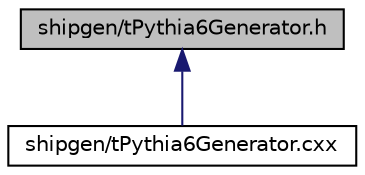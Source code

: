 digraph "shipgen/tPythia6Generator.h"
{
 // LATEX_PDF_SIZE
  edge [fontname="Helvetica",fontsize="10",labelfontname="Helvetica",labelfontsize="10"];
  node [fontname="Helvetica",fontsize="10",shape=record];
  Node1 [label="shipgen/tPythia6Generator.h",height=0.2,width=0.4,color="black", fillcolor="grey75", style="filled", fontcolor="black",tooltip=" "];
  Node1 -> Node2 [dir="back",color="midnightblue",fontsize="10",style="solid",fontname="Helvetica"];
  Node2 [label="shipgen/tPythia6Generator.cxx",height=0.2,width=0.4,color="black", fillcolor="white", style="filled",URL="$tPythia6Generator_8cxx.html",tooltip=" "];
}
